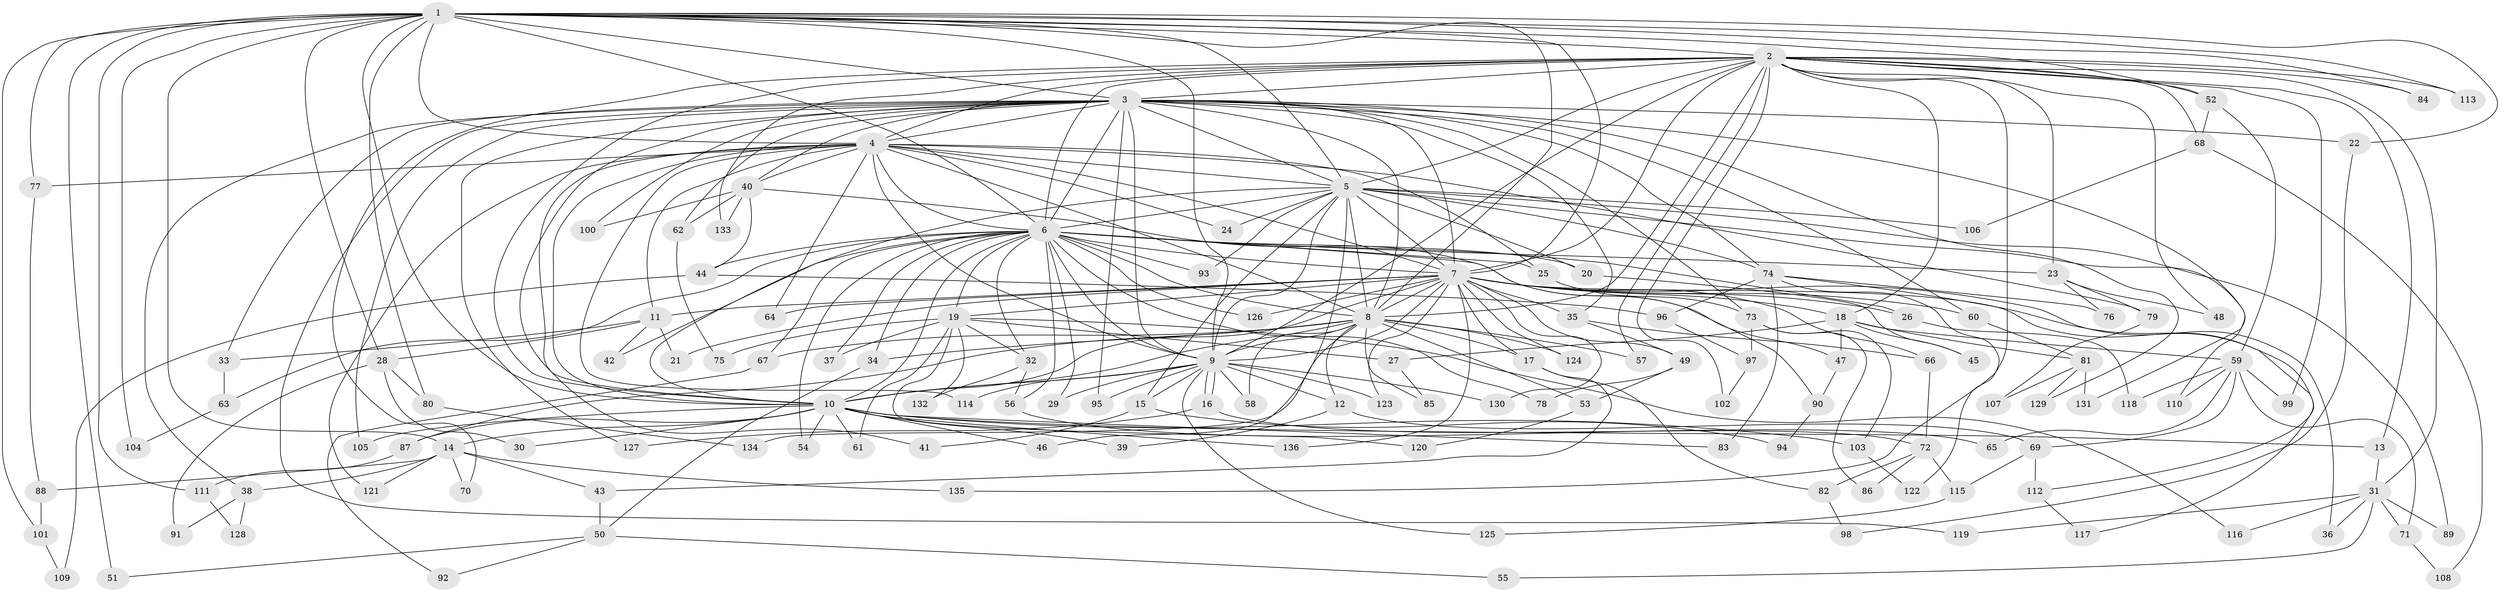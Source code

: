 // Generated by graph-tools (version 1.1) at 2025/14/03/09/25 04:14:08]
// undirected, 136 vertices, 297 edges
graph export_dot {
graph [start="1"]
  node [color=gray90,style=filled];
  1;
  2;
  3;
  4;
  5;
  6;
  7;
  8;
  9;
  10;
  11;
  12;
  13;
  14;
  15;
  16;
  17;
  18;
  19;
  20;
  21;
  22;
  23;
  24;
  25;
  26;
  27;
  28;
  29;
  30;
  31;
  32;
  33;
  34;
  35;
  36;
  37;
  38;
  39;
  40;
  41;
  42;
  43;
  44;
  45;
  46;
  47;
  48;
  49;
  50;
  51;
  52;
  53;
  54;
  55;
  56;
  57;
  58;
  59;
  60;
  61;
  62;
  63;
  64;
  65;
  66;
  67;
  68;
  69;
  70;
  71;
  72;
  73;
  74;
  75;
  76;
  77;
  78;
  79;
  80;
  81;
  82;
  83;
  84;
  85;
  86;
  87;
  88;
  89;
  90;
  91;
  92;
  93;
  94;
  95;
  96;
  97;
  98;
  99;
  100;
  101;
  102;
  103;
  104;
  105;
  106;
  107;
  108;
  109;
  110;
  111;
  112;
  113;
  114;
  115;
  116;
  117;
  118;
  119;
  120;
  121;
  122;
  123;
  124;
  125;
  126;
  127;
  128;
  129;
  130;
  131;
  132;
  133;
  134;
  135;
  136;
  1 -- 2;
  1 -- 3;
  1 -- 4;
  1 -- 5;
  1 -- 6;
  1 -- 7;
  1 -- 8;
  1 -- 9;
  1 -- 10;
  1 -- 14;
  1 -- 22;
  1 -- 28;
  1 -- 51;
  1 -- 52;
  1 -- 77;
  1 -- 80;
  1 -- 84;
  1 -- 101;
  1 -- 104;
  1 -- 111;
  1 -- 113;
  2 -- 3;
  2 -- 4;
  2 -- 5;
  2 -- 6;
  2 -- 7;
  2 -- 8;
  2 -- 9;
  2 -- 10;
  2 -- 13;
  2 -- 18;
  2 -- 23;
  2 -- 31;
  2 -- 48;
  2 -- 52;
  2 -- 57;
  2 -- 68;
  2 -- 70;
  2 -- 84;
  2 -- 99;
  2 -- 102;
  2 -- 113;
  2 -- 133;
  2 -- 135;
  3 -- 4;
  3 -- 5;
  3 -- 6;
  3 -- 7;
  3 -- 8;
  3 -- 9;
  3 -- 10;
  3 -- 22;
  3 -- 33;
  3 -- 35;
  3 -- 38;
  3 -- 40;
  3 -- 60;
  3 -- 62;
  3 -- 73;
  3 -- 74;
  3 -- 95;
  3 -- 100;
  3 -- 105;
  3 -- 119;
  3 -- 127;
  3 -- 129;
  3 -- 131;
  4 -- 5;
  4 -- 6;
  4 -- 7;
  4 -- 8;
  4 -- 9;
  4 -- 10;
  4 -- 11;
  4 -- 24;
  4 -- 25;
  4 -- 40;
  4 -- 41;
  4 -- 64;
  4 -- 77;
  4 -- 79;
  4 -- 114;
  4 -- 121;
  5 -- 6;
  5 -- 7;
  5 -- 8;
  5 -- 9;
  5 -- 10;
  5 -- 15;
  5 -- 20;
  5 -- 24;
  5 -- 46;
  5 -- 74;
  5 -- 89;
  5 -- 93;
  5 -- 106;
  5 -- 110;
  6 -- 7;
  6 -- 8;
  6 -- 9;
  6 -- 10;
  6 -- 19;
  6 -- 20;
  6 -- 23;
  6 -- 25;
  6 -- 26;
  6 -- 29;
  6 -- 32;
  6 -- 34;
  6 -- 37;
  6 -- 42;
  6 -- 44;
  6 -- 47;
  6 -- 54;
  6 -- 56;
  6 -- 63;
  6 -- 67;
  6 -- 78;
  6 -- 93;
  6 -- 126;
  7 -- 8;
  7 -- 9;
  7 -- 10;
  7 -- 11;
  7 -- 17;
  7 -- 18;
  7 -- 19;
  7 -- 21;
  7 -- 26;
  7 -- 35;
  7 -- 36;
  7 -- 49;
  7 -- 60;
  7 -- 64;
  7 -- 66;
  7 -- 117;
  7 -- 123;
  7 -- 124;
  7 -- 126;
  7 -- 130;
  7 -- 136;
  8 -- 9;
  8 -- 10;
  8 -- 12;
  8 -- 17;
  8 -- 34;
  8 -- 53;
  8 -- 57;
  8 -- 58;
  8 -- 67;
  8 -- 85;
  8 -- 87;
  8 -- 124;
  8 -- 134;
  9 -- 10;
  9 -- 12;
  9 -- 15;
  9 -- 16;
  9 -- 16;
  9 -- 29;
  9 -- 58;
  9 -- 95;
  9 -- 114;
  9 -- 123;
  9 -- 125;
  9 -- 130;
  10 -- 13;
  10 -- 14;
  10 -- 30;
  10 -- 39;
  10 -- 46;
  10 -- 54;
  10 -- 61;
  10 -- 83;
  10 -- 87;
  10 -- 103;
  10 -- 105;
  10 -- 136;
  11 -- 21;
  11 -- 28;
  11 -- 33;
  11 -- 42;
  12 -- 39;
  12 -- 69;
  13 -- 31;
  14 -- 38;
  14 -- 43;
  14 -- 70;
  14 -- 88;
  14 -- 121;
  14 -- 135;
  15 -- 41;
  15 -- 94;
  16 -- 72;
  16 -- 127;
  17 -- 43;
  17 -- 82;
  18 -- 27;
  18 -- 45;
  18 -- 47;
  18 -- 59;
  18 -- 81;
  19 -- 27;
  19 -- 32;
  19 -- 37;
  19 -- 61;
  19 -- 75;
  19 -- 116;
  19 -- 120;
  19 -- 132;
  20 -- 45;
  22 -- 98;
  23 -- 48;
  23 -- 76;
  23 -- 79;
  25 -- 73;
  26 -- 118;
  27 -- 85;
  28 -- 30;
  28 -- 80;
  28 -- 91;
  31 -- 36;
  31 -- 55;
  31 -- 71;
  31 -- 89;
  31 -- 116;
  31 -- 119;
  32 -- 56;
  32 -- 132;
  33 -- 63;
  34 -- 50;
  35 -- 49;
  35 -- 66;
  38 -- 91;
  38 -- 128;
  40 -- 44;
  40 -- 62;
  40 -- 90;
  40 -- 100;
  40 -- 133;
  43 -- 50;
  44 -- 96;
  44 -- 109;
  47 -- 90;
  49 -- 53;
  49 -- 78;
  50 -- 51;
  50 -- 55;
  50 -- 92;
  52 -- 59;
  52 -- 68;
  53 -- 120;
  56 -- 65;
  59 -- 65;
  59 -- 69;
  59 -- 71;
  59 -- 99;
  59 -- 110;
  59 -- 118;
  60 -- 81;
  62 -- 75;
  63 -- 104;
  66 -- 72;
  67 -- 92;
  68 -- 106;
  68 -- 108;
  69 -- 112;
  69 -- 115;
  71 -- 108;
  72 -- 82;
  72 -- 86;
  72 -- 115;
  73 -- 86;
  73 -- 97;
  73 -- 103;
  74 -- 76;
  74 -- 83;
  74 -- 96;
  74 -- 112;
  74 -- 122;
  77 -- 88;
  79 -- 107;
  80 -- 134;
  81 -- 107;
  81 -- 129;
  81 -- 131;
  82 -- 98;
  87 -- 111;
  88 -- 101;
  90 -- 94;
  96 -- 97;
  97 -- 102;
  101 -- 109;
  103 -- 122;
  111 -- 128;
  112 -- 117;
  115 -- 125;
}
